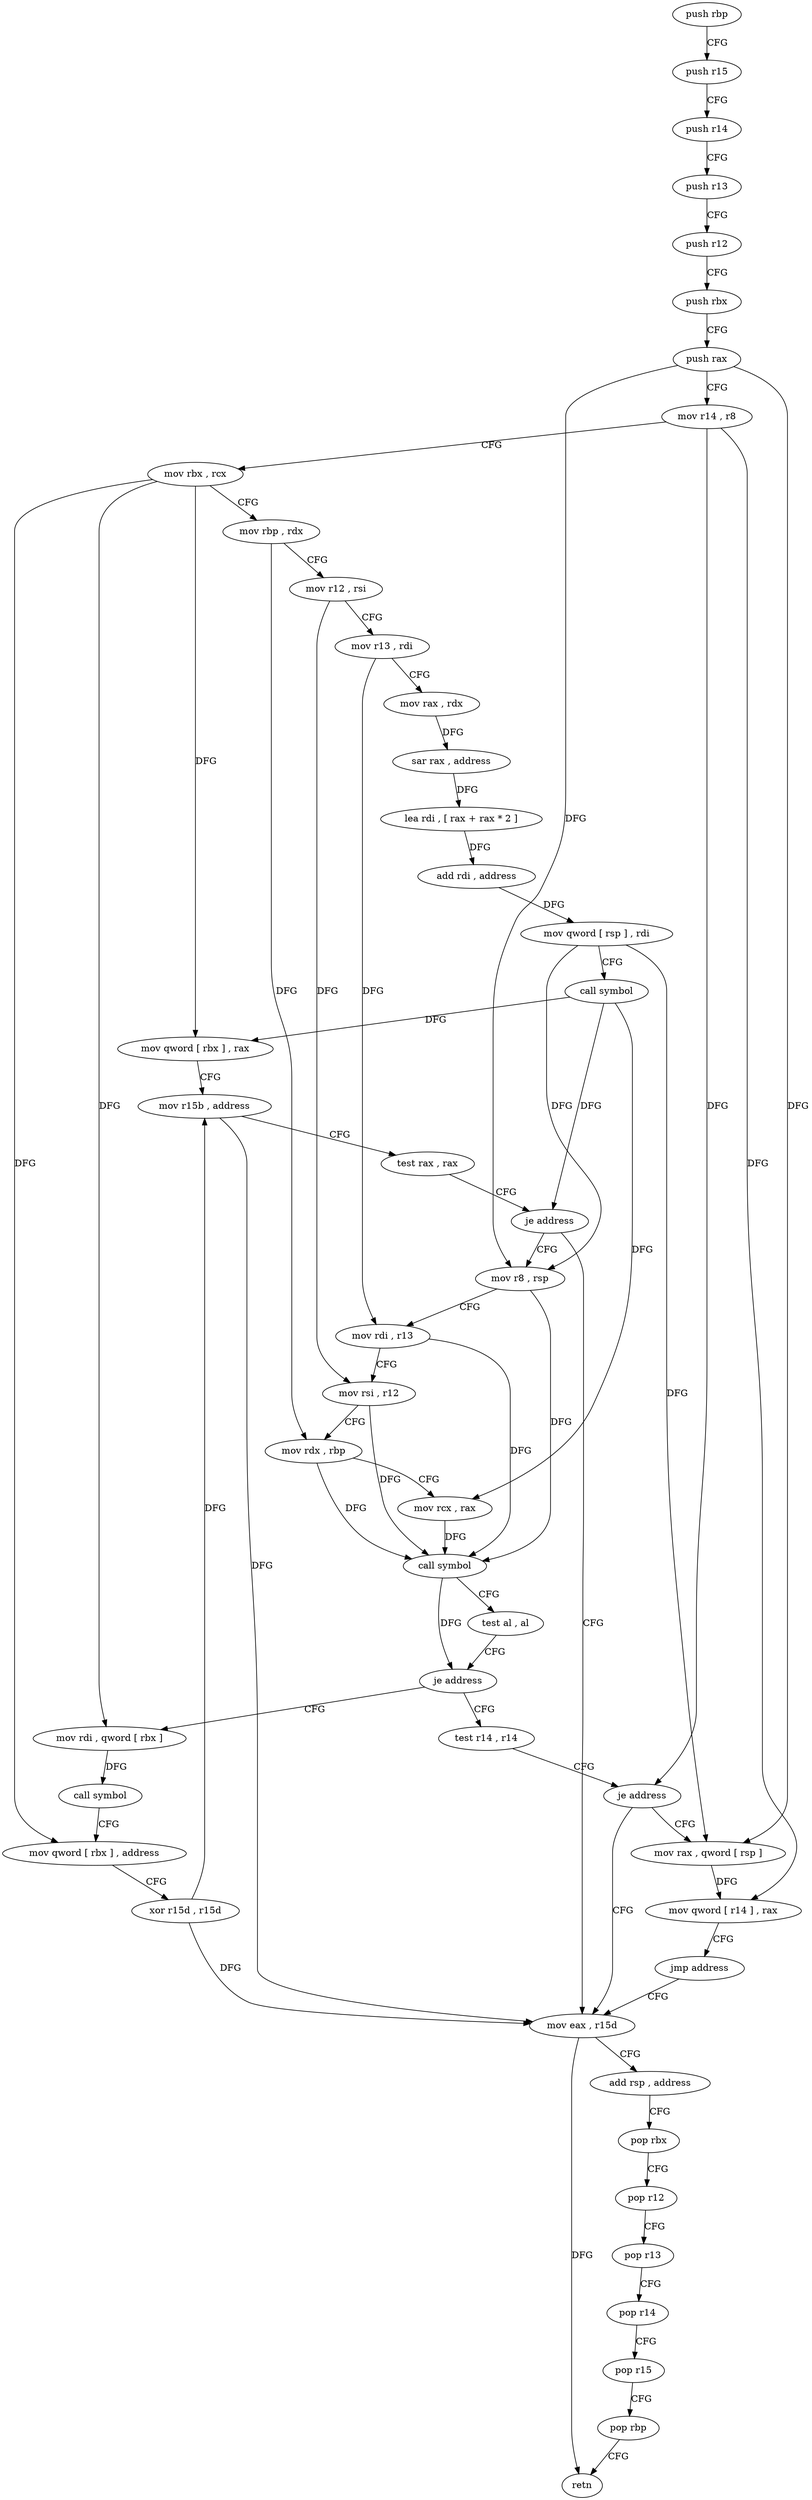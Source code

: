 digraph "func" {
"153104" [label = "push rbp" ]
"153105" [label = "push r15" ]
"153107" [label = "push r14" ]
"153109" [label = "push r13" ]
"153111" [label = "push r12" ]
"153113" [label = "push rbx" ]
"153114" [label = "push rax" ]
"153115" [label = "mov r14 , r8" ]
"153118" [label = "mov rbx , rcx" ]
"153121" [label = "mov rbp , rdx" ]
"153124" [label = "mov r12 , rsi" ]
"153127" [label = "mov r13 , rdi" ]
"153130" [label = "mov rax , rdx" ]
"153133" [label = "sar rax , address" ]
"153137" [label = "lea rdi , [ rax + rax * 2 ]" ]
"153141" [label = "add rdi , address" ]
"153145" [label = "mov qword [ rsp ] , rdi" ]
"153149" [label = "call symbol" ]
"153154" [label = "mov qword [ rbx ] , rax" ]
"153157" [label = "mov r15b , address" ]
"153160" [label = "test rax , rax" ]
"153163" [label = "je address" ]
"153221" [label = "mov eax , r15d" ]
"153165" [label = "mov r8 , rsp" ]
"153224" [label = "add rsp , address" ]
"153228" [label = "pop rbx" ]
"153229" [label = "pop r12" ]
"153231" [label = "pop r13" ]
"153233" [label = "pop r14" ]
"153235" [label = "pop r15" ]
"153237" [label = "pop rbp" ]
"153238" [label = "retn" ]
"153168" [label = "mov rdi , r13" ]
"153171" [label = "mov rsi , r12" ]
"153174" [label = "mov rdx , rbp" ]
"153177" [label = "mov rcx , rax" ]
"153180" [label = "call symbol" ]
"153185" [label = "test al , al" ]
"153187" [label = "je address" ]
"153203" [label = "mov rdi , qword [ rbx ]" ]
"153189" [label = "test r14 , r14" ]
"153206" [label = "call symbol" ]
"153211" [label = "mov qword [ rbx ] , address" ]
"153218" [label = "xor r15d , r15d" ]
"153192" [label = "je address" ]
"153194" [label = "mov rax , qword [ rsp ]" ]
"153198" [label = "mov qword [ r14 ] , rax" ]
"153201" [label = "jmp address" ]
"153104" -> "153105" [ label = "CFG" ]
"153105" -> "153107" [ label = "CFG" ]
"153107" -> "153109" [ label = "CFG" ]
"153109" -> "153111" [ label = "CFG" ]
"153111" -> "153113" [ label = "CFG" ]
"153113" -> "153114" [ label = "CFG" ]
"153114" -> "153115" [ label = "CFG" ]
"153114" -> "153194" [ label = "DFG" ]
"153114" -> "153165" [ label = "DFG" ]
"153115" -> "153118" [ label = "CFG" ]
"153115" -> "153192" [ label = "DFG" ]
"153115" -> "153198" [ label = "DFG" ]
"153118" -> "153121" [ label = "CFG" ]
"153118" -> "153154" [ label = "DFG" ]
"153118" -> "153203" [ label = "DFG" ]
"153118" -> "153211" [ label = "DFG" ]
"153121" -> "153124" [ label = "CFG" ]
"153121" -> "153174" [ label = "DFG" ]
"153124" -> "153127" [ label = "CFG" ]
"153124" -> "153171" [ label = "DFG" ]
"153127" -> "153130" [ label = "CFG" ]
"153127" -> "153168" [ label = "DFG" ]
"153130" -> "153133" [ label = "DFG" ]
"153133" -> "153137" [ label = "DFG" ]
"153137" -> "153141" [ label = "DFG" ]
"153141" -> "153145" [ label = "DFG" ]
"153145" -> "153149" [ label = "CFG" ]
"153145" -> "153194" [ label = "DFG" ]
"153145" -> "153165" [ label = "DFG" ]
"153149" -> "153154" [ label = "DFG" ]
"153149" -> "153163" [ label = "DFG" ]
"153149" -> "153177" [ label = "DFG" ]
"153154" -> "153157" [ label = "CFG" ]
"153157" -> "153160" [ label = "CFG" ]
"153157" -> "153221" [ label = "DFG" ]
"153160" -> "153163" [ label = "CFG" ]
"153163" -> "153221" [ label = "CFG" ]
"153163" -> "153165" [ label = "CFG" ]
"153221" -> "153224" [ label = "CFG" ]
"153221" -> "153238" [ label = "DFG" ]
"153165" -> "153168" [ label = "CFG" ]
"153165" -> "153180" [ label = "DFG" ]
"153224" -> "153228" [ label = "CFG" ]
"153228" -> "153229" [ label = "CFG" ]
"153229" -> "153231" [ label = "CFG" ]
"153231" -> "153233" [ label = "CFG" ]
"153233" -> "153235" [ label = "CFG" ]
"153235" -> "153237" [ label = "CFG" ]
"153237" -> "153238" [ label = "CFG" ]
"153168" -> "153171" [ label = "CFG" ]
"153168" -> "153180" [ label = "DFG" ]
"153171" -> "153174" [ label = "CFG" ]
"153171" -> "153180" [ label = "DFG" ]
"153174" -> "153177" [ label = "CFG" ]
"153174" -> "153180" [ label = "DFG" ]
"153177" -> "153180" [ label = "DFG" ]
"153180" -> "153185" [ label = "CFG" ]
"153180" -> "153187" [ label = "DFG" ]
"153185" -> "153187" [ label = "CFG" ]
"153187" -> "153203" [ label = "CFG" ]
"153187" -> "153189" [ label = "CFG" ]
"153203" -> "153206" [ label = "DFG" ]
"153189" -> "153192" [ label = "CFG" ]
"153206" -> "153211" [ label = "CFG" ]
"153211" -> "153218" [ label = "CFG" ]
"153218" -> "153221" [ label = "DFG" ]
"153218" -> "153157" [ label = "DFG" ]
"153192" -> "153221" [ label = "CFG" ]
"153192" -> "153194" [ label = "CFG" ]
"153194" -> "153198" [ label = "DFG" ]
"153198" -> "153201" [ label = "CFG" ]
"153201" -> "153221" [ label = "CFG" ]
}
